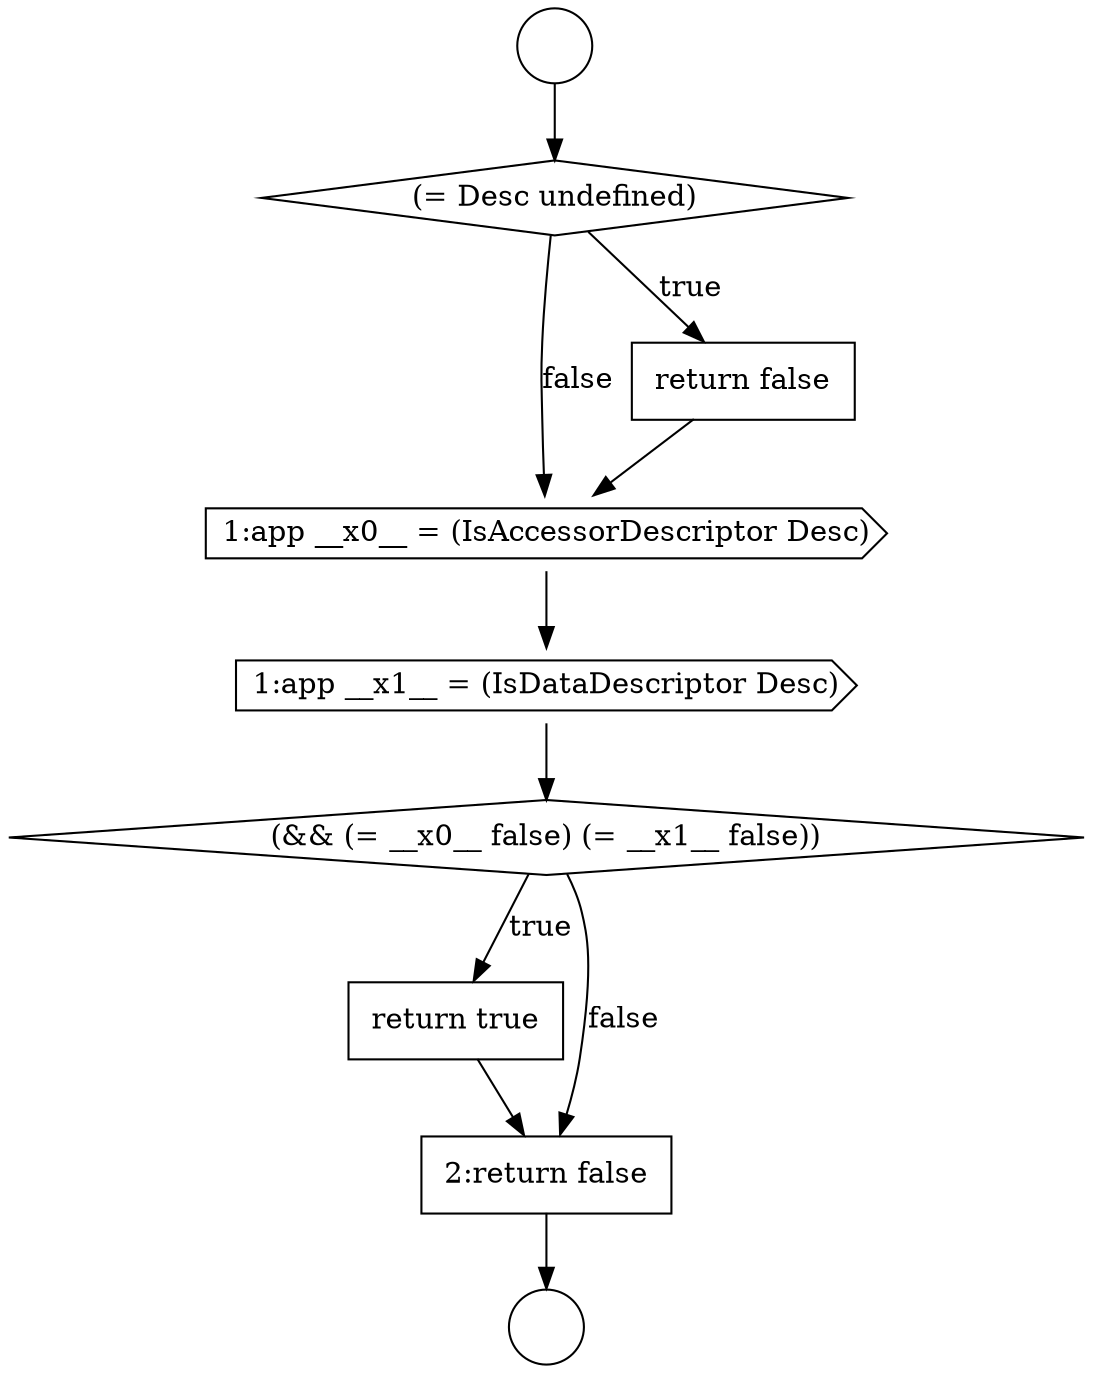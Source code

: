 digraph {
  node129 [shape=diamond, label=<<font color="black">(= Desc undefined)</font>> color="black" fillcolor="white" style=filled]
  node127 [shape=circle label=" " color="black" fillcolor="white" style=filled]
  node131 [shape=cds, label=<<font color="black">1:app __x0__ = (IsAccessorDescriptor Desc)</font>> color="black" fillcolor="white" style=filled]
  node132 [shape=cds, label=<<font color="black">1:app __x1__ = (IsDataDescriptor Desc)</font>> color="black" fillcolor="white" style=filled]
  node133 [shape=diamond, label=<<font color="black">(&amp;&amp; (= __x0__ false) (= __x1__ false))</font>> color="black" fillcolor="white" style=filled]
  node134 [shape=none, margin=0, label=<<font color="black">
    <table border="0" cellborder="1" cellspacing="0" cellpadding="10">
      <tr><td align="left">return true</td></tr>
    </table>
  </font>> color="black" fillcolor="white" style=filled]
  node128 [shape=circle label=" " color="black" fillcolor="white" style=filled]
  node130 [shape=none, margin=0, label=<<font color="black">
    <table border="0" cellborder="1" cellspacing="0" cellpadding="10">
      <tr><td align="left">return false</td></tr>
    </table>
  </font>> color="black" fillcolor="white" style=filled]
  node135 [shape=none, margin=0, label=<<font color="black">
    <table border="0" cellborder="1" cellspacing="0" cellpadding="10">
      <tr><td align="left">2:return false</td></tr>
    </table>
  </font>> color="black" fillcolor="white" style=filled]
  node135 -> node128 [ color="black"]
  node133 -> node134 [label=<<font color="black">true</font>> color="black"]
  node133 -> node135 [label=<<font color="black">false</font>> color="black"]
  node130 -> node131 [ color="black"]
  node129 -> node130 [label=<<font color="black">true</font>> color="black"]
  node129 -> node131 [label=<<font color="black">false</font>> color="black"]
  node127 -> node129 [ color="black"]
  node134 -> node135 [ color="black"]
  node131 -> node132 [ color="black"]
  node132 -> node133 [ color="black"]
}

